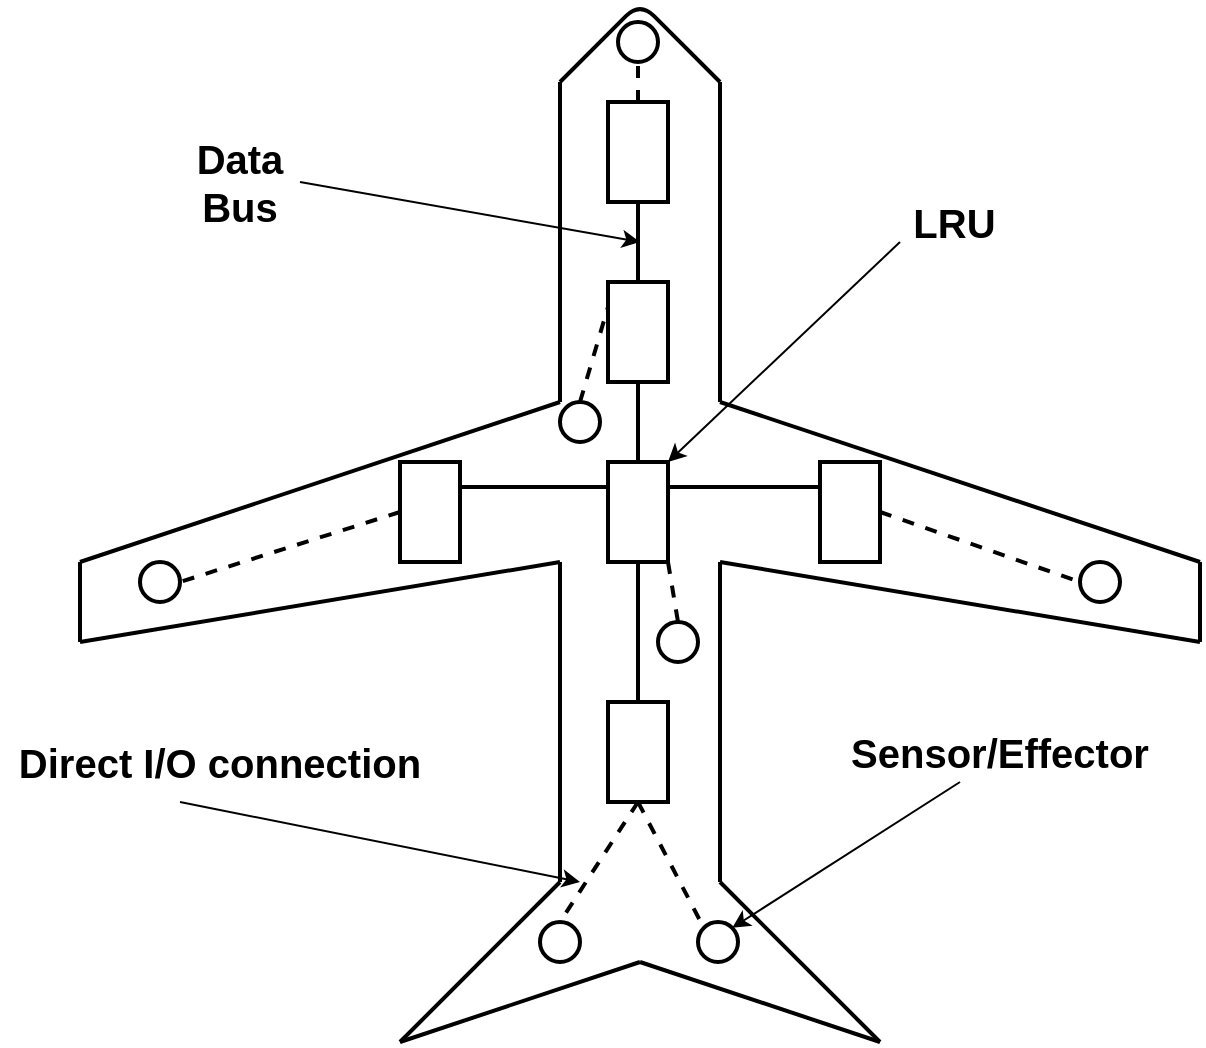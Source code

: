 <mxfile version="14.6.11" type="device"><diagram id="kRMtWR2aOEvJGHwtVtYv" name="Page-1"><mxGraphModel dx="1422" dy="752" grid="1" gridSize="10" guides="1" tooltips="1" connect="1" arrows="1" fold="1" page="1" pageScale="1" pageWidth="827" pageHeight="1169" math="0" shadow="0"><root><mxCell id="0"/><mxCell id="1" parent="0"/><mxCell id="tF-5X42JKuGQx2NllBib-2" value="" style="endArrow=none;html=1;strokeWidth=2;" parent="1" edge="1"><mxGeometry width="50" height="50" relative="1" as="geometry"><mxPoint x="360" y="120" as="sourcePoint"/><mxPoint x="440" y="120" as="targetPoint"/><Array as="points"><mxPoint x="400" y="80"/></Array></mxGeometry></mxCell><mxCell id="tF-5X42JKuGQx2NllBib-3" value="" style="endArrow=none;html=1;strokeWidth=2;" parent="1" edge="1"><mxGeometry width="50" height="50" relative="1" as="geometry"><mxPoint x="360" y="280" as="sourcePoint"/><mxPoint x="360" y="120" as="targetPoint"/></mxGeometry></mxCell><mxCell id="tF-5X42JKuGQx2NllBib-4" value="" style="endArrow=none;html=1;strokeWidth=2;" parent="1" edge="1"><mxGeometry width="50" height="50" relative="1" as="geometry"><mxPoint x="440" y="280" as="sourcePoint"/><mxPoint x="440" y="120" as="targetPoint"/></mxGeometry></mxCell><mxCell id="tF-5X42JKuGQx2NllBib-5" value="" style="endArrow=none;html=1;strokeWidth=2;" parent="1" edge="1"><mxGeometry width="50" height="50" relative="1" as="geometry"><mxPoint x="440" y="280" as="sourcePoint"/><mxPoint x="680" y="360" as="targetPoint"/></mxGeometry></mxCell><mxCell id="tF-5X42JKuGQx2NllBib-6" value="" style="endArrow=none;html=1;strokeWidth=2;" parent="1" edge="1"><mxGeometry width="50" height="50" relative="1" as="geometry"><mxPoint x="120" y="360" as="sourcePoint"/><mxPoint x="360" y="280" as="targetPoint"/></mxGeometry></mxCell><mxCell id="tF-5X42JKuGQx2NllBib-7" value="" style="endArrow=none;html=1;strokeWidth=2;" parent="1" edge="1"><mxGeometry width="50" height="50" relative="1" as="geometry"><mxPoint x="120" y="400" as="sourcePoint"/><mxPoint x="120" y="360" as="targetPoint"/></mxGeometry></mxCell><mxCell id="tF-5X42JKuGQx2NllBib-8" value="" style="endArrow=none;html=1;strokeWidth=2;" parent="1" edge="1"><mxGeometry width="50" height="50" relative="1" as="geometry"><mxPoint x="680" y="400" as="sourcePoint"/><mxPoint x="680" y="360" as="targetPoint"/></mxGeometry></mxCell><mxCell id="tF-5X42JKuGQx2NllBib-9" value="" style="endArrow=none;html=1;strokeWidth=2;" parent="1" edge="1"><mxGeometry width="50" height="50" relative="1" as="geometry"><mxPoint x="120" y="400" as="sourcePoint"/><mxPoint x="360" y="360" as="targetPoint"/></mxGeometry></mxCell><mxCell id="tF-5X42JKuGQx2NllBib-10" value="" style="endArrow=none;html=1;strokeWidth=2;" parent="1" edge="1"><mxGeometry width="50" height="50" relative="1" as="geometry"><mxPoint x="440" y="360" as="sourcePoint"/><mxPoint x="680" y="400" as="targetPoint"/></mxGeometry></mxCell><mxCell id="tF-5X42JKuGQx2NllBib-11" value="" style="endArrow=none;html=1;strokeWidth=2;" parent="1" edge="1"><mxGeometry width="50" height="50" relative="1" as="geometry"><mxPoint x="360" y="520" as="sourcePoint"/><mxPoint x="360" y="360" as="targetPoint"/></mxGeometry></mxCell><mxCell id="tF-5X42JKuGQx2NllBib-12" value="" style="endArrow=none;html=1;strokeWidth=2;" parent="1" edge="1"><mxGeometry width="50" height="50" relative="1" as="geometry"><mxPoint x="440" y="520" as="sourcePoint"/><mxPoint x="440" y="360" as="targetPoint"/></mxGeometry></mxCell><mxCell id="tF-5X42JKuGQx2NllBib-13" value="" style="endArrow=none;html=1;strokeWidth=2;" parent="1" edge="1"><mxGeometry width="50" height="50" relative="1" as="geometry"><mxPoint x="280" y="600" as="sourcePoint"/><mxPoint x="360" y="520" as="targetPoint"/></mxGeometry></mxCell><mxCell id="tF-5X42JKuGQx2NllBib-14" value="" style="endArrow=none;html=1;strokeWidth=2;" parent="1" edge="1"><mxGeometry width="50" height="50" relative="1" as="geometry"><mxPoint x="440" y="520" as="sourcePoint"/><mxPoint x="520" y="600" as="targetPoint"/></mxGeometry></mxCell><mxCell id="tF-5X42JKuGQx2NllBib-15" value="" style="endArrow=none;html=1;strokeWidth=2;" parent="1" edge="1"><mxGeometry width="50" height="50" relative="1" as="geometry"><mxPoint x="280" y="600" as="sourcePoint"/><mxPoint x="400" y="560" as="targetPoint"/></mxGeometry></mxCell><mxCell id="tF-5X42JKuGQx2NllBib-16" value="" style="endArrow=none;html=1;strokeWidth=2;" parent="1" edge="1"><mxGeometry width="50" height="50" relative="1" as="geometry"><mxPoint x="520" y="600" as="sourcePoint"/><mxPoint x="400" y="560" as="targetPoint"/></mxGeometry></mxCell><mxCell id="cjUv2ayE5p--MdBS99Md-7" style="edgeStyle=orthogonalEdgeStyle;rounded=0;orthogonalLoop=1;jettySize=auto;html=1;exitX=1;exitY=0.5;exitDx=0;exitDy=0;entryX=0;entryY=0.5;entryDx=0;entryDy=0;endArrow=none;endFill=0;strokeWidth=2;" edge="1" parent="1" source="cjUv2ayE5p--MdBS99Md-1" target="cjUv2ayE5p--MdBS99Md-2"><mxGeometry relative="1" as="geometry"/></mxCell><mxCell id="cjUv2ayE5p--MdBS99Md-26" style="edgeStyle=none;rounded=0;orthogonalLoop=1;jettySize=auto;html=1;exitX=0;exitY=0.5;exitDx=0;exitDy=0;entryX=0.5;entryY=1;entryDx=0;entryDy=0;startArrow=none;startFill=0;endArrow=none;endFill=0;strokeWidth=2;dashed=1;" edge="1" parent="1" source="cjUv2ayE5p--MdBS99Md-1" target="cjUv2ayE5p--MdBS99Md-20"><mxGeometry relative="1" as="geometry"/></mxCell><mxCell id="cjUv2ayE5p--MdBS99Md-1" value="" style="rounded=0;whiteSpace=wrap;html=1;direction=south;strokeWidth=2;" vertex="1" parent="1"><mxGeometry x="384" y="130" width="30" height="50" as="geometry"/></mxCell><mxCell id="cjUv2ayE5p--MdBS99Md-9" style="edgeStyle=orthogonalEdgeStyle;rounded=0;orthogonalLoop=1;jettySize=auto;html=1;exitX=1;exitY=0.5;exitDx=0;exitDy=0;entryX=0;entryY=0.5;entryDx=0;entryDy=0;endArrow=none;endFill=0;strokeWidth=2;" edge="1" parent="1" source="cjUv2ayE5p--MdBS99Md-2" target="cjUv2ayE5p--MdBS99Md-6"><mxGeometry relative="1" as="geometry"/></mxCell><mxCell id="cjUv2ayE5p--MdBS99Md-2" value="" style="rounded=0;whiteSpace=wrap;html=1;direction=south;strokeWidth=2;" vertex="1" parent="1"><mxGeometry x="384" y="220" width="30" height="50" as="geometry"/></mxCell><mxCell id="cjUv2ayE5p--MdBS99Md-33" style="edgeStyle=none;rounded=0;orthogonalLoop=1;jettySize=auto;html=1;exitX=0.5;exitY=1;exitDx=0;exitDy=0;entryX=1;entryY=0.5;entryDx=0;entryDy=0;dashed=1;startArrow=none;startFill=0;endArrow=none;endFill=0;strokeWidth=2;" edge="1" parent="1" source="cjUv2ayE5p--MdBS99Md-3" target="cjUv2ayE5p--MdBS99Md-22"><mxGeometry relative="1" as="geometry"/></mxCell><mxCell id="cjUv2ayE5p--MdBS99Md-3" value="" style="rounded=0;whiteSpace=wrap;html=1;direction=south;strokeWidth=2;" vertex="1" parent="1"><mxGeometry x="280" y="310" width="30" height="50" as="geometry"/></mxCell><mxCell id="cjUv2ayE5p--MdBS99Md-27" style="edgeStyle=none;rounded=0;orthogonalLoop=1;jettySize=auto;html=1;exitX=0.5;exitY=0;exitDx=0;exitDy=0;entryX=0;entryY=0.5;entryDx=0;entryDy=0;dashed=1;startArrow=none;startFill=0;endArrow=none;endFill=0;strokeWidth=2;" edge="1" parent="1" source="cjUv2ayE5p--MdBS99Md-4" target="cjUv2ayE5p--MdBS99Md-21"><mxGeometry relative="1" as="geometry"/></mxCell><mxCell id="cjUv2ayE5p--MdBS99Md-4" value="" style="rounded=0;whiteSpace=wrap;html=1;direction=south;strokeWidth=2;" vertex="1" parent="1"><mxGeometry x="490" y="310" width="30" height="50" as="geometry"/></mxCell><mxCell id="cjUv2ayE5p--MdBS99Md-28" style="edgeStyle=none;rounded=0;orthogonalLoop=1;jettySize=auto;html=1;exitX=1;exitY=0.5;exitDx=0;exitDy=0;entryX=0.5;entryY=0;entryDx=0;entryDy=0;dashed=1;startArrow=none;startFill=0;endArrow=none;endFill=0;strokeWidth=2;" edge="1" parent="1" source="cjUv2ayE5p--MdBS99Md-5" target="cjUv2ayE5p--MdBS99Md-23"><mxGeometry relative="1" as="geometry"/></mxCell><mxCell id="cjUv2ayE5p--MdBS99Md-37" style="edgeStyle=none;rounded=0;orthogonalLoop=1;jettySize=auto;html=1;exitX=1;exitY=0.5;exitDx=0;exitDy=0;entryX=0;entryY=0;entryDx=0;entryDy=0;dashed=1;startArrow=none;startFill=0;endArrow=none;endFill=0;strokeWidth=2;" edge="1" parent="1" source="cjUv2ayE5p--MdBS99Md-5" target="cjUv2ayE5p--MdBS99Md-35"><mxGeometry relative="1" as="geometry"/></mxCell><mxCell id="cjUv2ayE5p--MdBS99Md-5" value="" style="rounded=0;whiteSpace=wrap;html=1;direction=south;strokeWidth=2;" vertex="1" parent="1"><mxGeometry x="384" y="430" width="30" height="50" as="geometry"/></mxCell><mxCell id="cjUv2ayE5p--MdBS99Md-10" style="edgeStyle=orthogonalEdgeStyle;rounded=0;orthogonalLoop=1;jettySize=auto;html=1;exitX=1;exitY=0.5;exitDx=0;exitDy=0;entryX=0;entryY=0.5;entryDx=0;entryDy=0;endArrow=none;endFill=0;strokeWidth=2;" edge="1" parent="1" source="cjUv2ayE5p--MdBS99Md-6" target="cjUv2ayE5p--MdBS99Md-5"><mxGeometry relative="1" as="geometry"/></mxCell><mxCell id="cjUv2ayE5p--MdBS99Md-11" style="edgeStyle=orthogonalEdgeStyle;rounded=0;orthogonalLoop=1;jettySize=auto;html=1;exitX=0.25;exitY=0;exitDx=0;exitDy=0;entryX=0.25;entryY=1;entryDx=0;entryDy=0;endArrow=none;endFill=0;strokeWidth=2;" edge="1" parent="1" source="cjUv2ayE5p--MdBS99Md-6" target="cjUv2ayE5p--MdBS99Md-4"><mxGeometry relative="1" as="geometry"/></mxCell><mxCell id="cjUv2ayE5p--MdBS99Md-12" style="edgeStyle=orthogonalEdgeStyle;rounded=0;orthogonalLoop=1;jettySize=auto;html=1;exitX=0.25;exitY=1;exitDx=0;exitDy=0;entryX=0.25;entryY=0;entryDx=0;entryDy=0;endArrow=none;endFill=0;strokeWidth=2;" edge="1" parent="1" source="cjUv2ayE5p--MdBS99Md-6" target="cjUv2ayE5p--MdBS99Md-3"><mxGeometry relative="1" as="geometry"/></mxCell><mxCell id="cjUv2ayE5p--MdBS99Md-13" style="rounded=0;orthogonalLoop=1;jettySize=auto;html=1;exitX=0;exitY=0;exitDx=0;exitDy=0;endArrow=none;endFill=0;strokeWidth=1;startArrow=classic;startFill=1;" edge="1" parent="1" source="cjUv2ayE5p--MdBS99Md-6"><mxGeometry relative="1" as="geometry"><mxPoint x="530" y="200" as="targetPoint"/></mxGeometry></mxCell><mxCell id="cjUv2ayE5p--MdBS99Md-29" style="edgeStyle=none;rounded=0;orthogonalLoop=1;jettySize=auto;html=1;exitX=1;exitY=0;exitDx=0;exitDy=0;entryX=0.5;entryY=0;entryDx=0;entryDy=0;dashed=1;startArrow=none;startFill=0;endArrow=none;endFill=0;strokeWidth=2;" edge="1" parent="1" source="cjUv2ayE5p--MdBS99Md-6" target="cjUv2ayE5p--MdBS99Md-24"><mxGeometry relative="1" as="geometry"/></mxCell><mxCell id="cjUv2ayE5p--MdBS99Md-6" value="" style="rounded=0;whiteSpace=wrap;html=1;direction=south;strokeWidth=2;" vertex="1" parent="1"><mxGeometry x="384" y="310" width="30" height="50" as="geometry"/></mxCell><mxCell id="cjUv2ayE5p--MdBS99Md-14" value="&lt;font size=&quot;1&quot;&gt;&lt;b style=&quot;font-size: 20px&quot;&gt;LRU&amp;nbsp;&lt;/b&gt;&lt;/font&gt;" style="text;html=1;strokeColor=none;fillColor=none;align=center;verticalAlign=middle;whiteSpace=wrap;rounded=0;" vertex="1" parent="1"><mxGeometry x="540" y="180" width="40" height="20" as="geometry"/></mxCell><mxCell id="cjUv2ayE5p--MdBS99Md-18" value="" style="endArrow=none;html=1;strokeWidth=1;startArrow=classic;startFill=1;" edge="1" parent="1"><mxGeometry width="50" height="50" relative="1" as="geometry"><mxPoint x="400" y="200" as="sourcePoint"/><mxPoint x="230" y="170" as="targetPoint"/></mxGeometry></mxCell><mxCell id="cjUv2ayE5p--MdBS99Md-19" value="&lt;font style=&quot;font-size: 20px&quot;&gt;&lt;b&gt;Data Bus&lt;/b&gt;&lt;/font&gt;" style="text;html=1;strokeColor=none;fillColor=none;align=center;verticalAlign=middle;whiteSpace=wrap;rounded=0;" vertex="1" parent="1"><mxGeometry x="180" y="160" width="40" height="20" as="geometry"/></mxCell><mxCell id="cjUv2ayE5p--MdBS99Md-20" value="" style="ellipse;whiteSpace=wrap;html=1;aspect=fixed;strokeWidth=2;" vertex="1" parent="1"><mxGeometry x="389" y="90" width="20" height="20" as="geometry"/></mxCell><mxCell id="cjUv2ayE5p--MdBS99Md-21" value="" style="ellipse;whiteSpace=wrap;html=1;aspect=fixed;strokeWidth=2;" vertex="1" parent="1"><mxGeometry x="620" y="360" width="20" height="20" as="geometry"/></mxCell><mxCell id="cjUv2ayE5p--MdBS99Md-22" value="" style="ellipse;whiteSpace=wrap;html=1;aspect=fixed;strokeWidth=2;" vertex="1" parent="1"><mxGeometry x="150" y="360" width="20" height="20" as="geometry"/></mxCell><mxCell id="cjUv2ayE5p--MdBS99Md-23" value="" style="ellipse;whiteSpace=wrap;html=1;aspect=fixed;strokeWidth=2;" vertex="1" parent="1"><mxGeometry x="350" y="540" width="20" height="20" as="geometry"/></mxCell><mxCell id="cjUv2ayE5p--MdBS99Md-24" value="" style="ellipse;whiteSpace=wrap;html=1;aspect=fixed;strokeWidth=2;" vertex="1" parent="1"><mxGeometry x="409" y="390" width="20" height="20" as="geometry"/></mxCell><mxCell id="cjUv2ayE5p--MdBS99Md-34" style="edgeStyle=none;rounded=0;orthogonalLoop=1;jettySize=auto;html=1;exitX=0.5;exitY=0;exitDx=0;exitDy=0;entryX=0.25;entryY=1;entryDx=0;entryDy=0;dashed=1;startArrow=none;startFill=0;endArrow=none;endFill=0;strokeWidth=2;" edge="1" parent="1" source="cjUv2ayE5p--MdBS99Md-25" target="cjUv2ayE5p--MdBS99Md-2"><mxGeometry relative="1" as="geometry"/></mxCell><mxCell id="cjUv2ayE5p--MdBS99Md-25" value="" style="ellipse;whiteSpace=wrap;html=1;aspect=fixed;strokeWidth=2;" vertex="1" parent="1"><mxGeometry x="360" y="280" width="20" height="20" as="geometry"/></mxCell><mxCell id="cjUv2ayE5p--MdBS99Md-35" value="" style="ellipse;whiteSpace=wrap;html=1;aspect=fixed;strokeWidth=2;" vertex="1" parent="1"><mxGeometry x="429" y="540" width="20" height="20" as="geometry"/></mxCell><mxCell id="cjUv2ayE5p--MdBS99Md-38" value="" style="endArrow=none;html=1;strokeWidth=1;startArrow=classic;startFill=1;exitX=1;exitY=0;exitDx=0;exitDy=0;" edge="1" parent="1" source="cjUv2ayE5p--MdBS99Md-35"><mxGeometry width="50" height="50" relative="1" as="geometry"><mxPoint x="500" y="520" as="sourcePoint"/><mxPoint x="560" y="470" as="targetPoint"/></mxGeometry></mxCell><mxCell id="cjUv2ayE5p--MdBS99Md-39" value="&lt;font style=&quot;font-size: 20px&quot;&gt;&lt;b&gt;Sensor/Effector&lt;/b&gt;&lt;/font&gt;" style="text;html=1;strokeColor=none;fillColor=none;align=center;verticalAlign=middle;whiteSpace=wrap;rounded=0;" vertex="1" parent="1"><mxGeometry x="560" y="445" width="40" height="20" as="geometry"/></mxCell><mxCell id="cjUv2ayE5p--MdBS99Md-41" value="&lt;font style=&quot;font-size: 20px&quot;&gt;&lt;b&gt;Direct I/O connection&lt;/b&gt;&lt;/font&gt;" style="text;html=1;strokeColor=none;fillColor=none;align=center;verticalAlign=middle;whiteSpace=wrap;rounded=0;" vertex="1" parent="1"><mxGeometry x="80" y="450" width="220" height="20" as="geometry"/></mxCell><mxCell id="cjUv2ayE5p--MdBS99Md-42" value="" style="endArrow=classic;html=1;strokeWidth=1;startArrow=none;startFill=0;endFill=1;" edge="1" parent="1"><mxGeometry width="50" height="50" relative="1" as="geometry"><mxPoint x="170" y="480" as="sourcePoint"/><mxPoint x="370" y="520" as="targetPoint"/></mxGeometry></mxCell></root></mxGraphModel></diagram></mxfile>